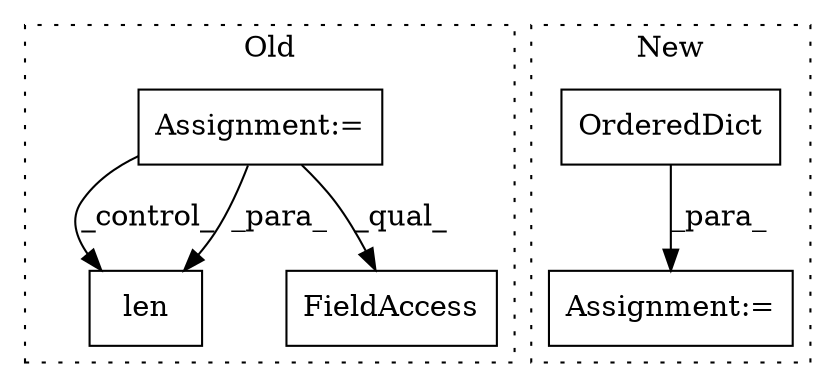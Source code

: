 digraph G {
subgraph cluster0 {
1 [label="len" a="32" s="4711,4732" l="4,1" shape="box"];
4 [label="Assignment:=" a="7" s="4192" l="1" shape="box"];
5 [label="FieldAccess" a="22" s="4387" l="12" shape="box"];
label = "Old";
style="dotted";
}
subgraph cluster1 {
2 [label="OrderedDict" a="32" s="4837" l="13" shape="box"];
3 [label="Assignment:=" a="7" s="4836" l="1" shape="box"];
label = "New";
style="dotted";
}
2 -> 3 [label="_para_"];
4 -> 1 [label="_control_"];
4 -> 5 [label="_qual_"];
4 -> 1 [label="_para_"];
}